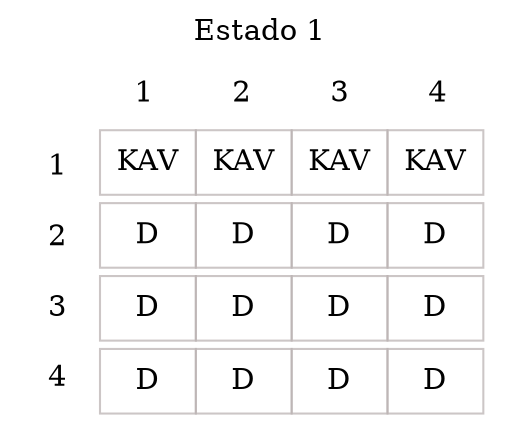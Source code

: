 digraph G {
    rankdir = LR;
	labelloc=t;
    node [shape = plaintext, color="#b8b0b0b8", width=3, height=2;];
    //creando nodo
    estado [label = <
    
        <TABLE BORDER="0" CELLBORDER="0" >
            <TR><TD></TD><TD>

            <TABLE BORDER="0" CELLSPACING="0" >
                <TR><TD>1</TD><TD>2</TD><TD>3</TD><TD>4</TD></TR>
            </TABLE>
            </TD></TR><TR><TD>
            
            <TABLE BORDER="0" CELLSPACING="5"  >
                <TR><TD>1</TD></TR>
                <TR><TD>2</TD></TR>
                <TR><TD>3</TD></TR>
                <TR><TD>4</TD></TR>
            </TABLE>
            
            </TD><TD>

            <TABLE  BORDER="0" CELLSPACING="0" >
                
                <TR><TD>
                <TABLE BORDER="0" CELLBORDER="1" CELLSPACING="0" CELLPADDING="7" >
                    <TR><TD>KAV</TD><TD>KAV</TD><TD>KAV</TD><TD>KAV</TD></TR>
                </TABLE>
                </TD></TR>
                
                <TR><TD>
                <TABLE BORDER="0" CELLBORDER="1" CELLSPACING="0" CELLPADDING="7">
                    <TR>
                    <TD>D</TD>
                    <TD>D</TD>
                    <TD>D</TD>
                    <TD>D</TD>
                    </TR>
                
                </TABLE>
                </TD></TR>
                
                <TR><TD>
                <TABLE BORDER="0" CELLBORDER="1" CELLSPACING="0" CELLPADDING="7">
                    <TR>
                    <TD>D</TD>
                    <TD>D</TD>
                    <TD>D</TD>
                    <TD>D</TD>
                    </TR>

                </TABLE>
                </TD></TR>
                
                <TR><TD>
                <TABLE BORDER="0" CELLBORDER="1" CELLSPACING="0" CELLPADDING="7">
                
                    <TR>
                    <TD>D</TD>
                    <TD>D</TD>
                    <TD>D</TD>
                    <TD>D</TD>
                    </TR>

                </TABLE>
            </TD></TR>

            </TABLE>

            </TD></TR>
        
        </TABLE>>;];
    label="Estado 1"
}